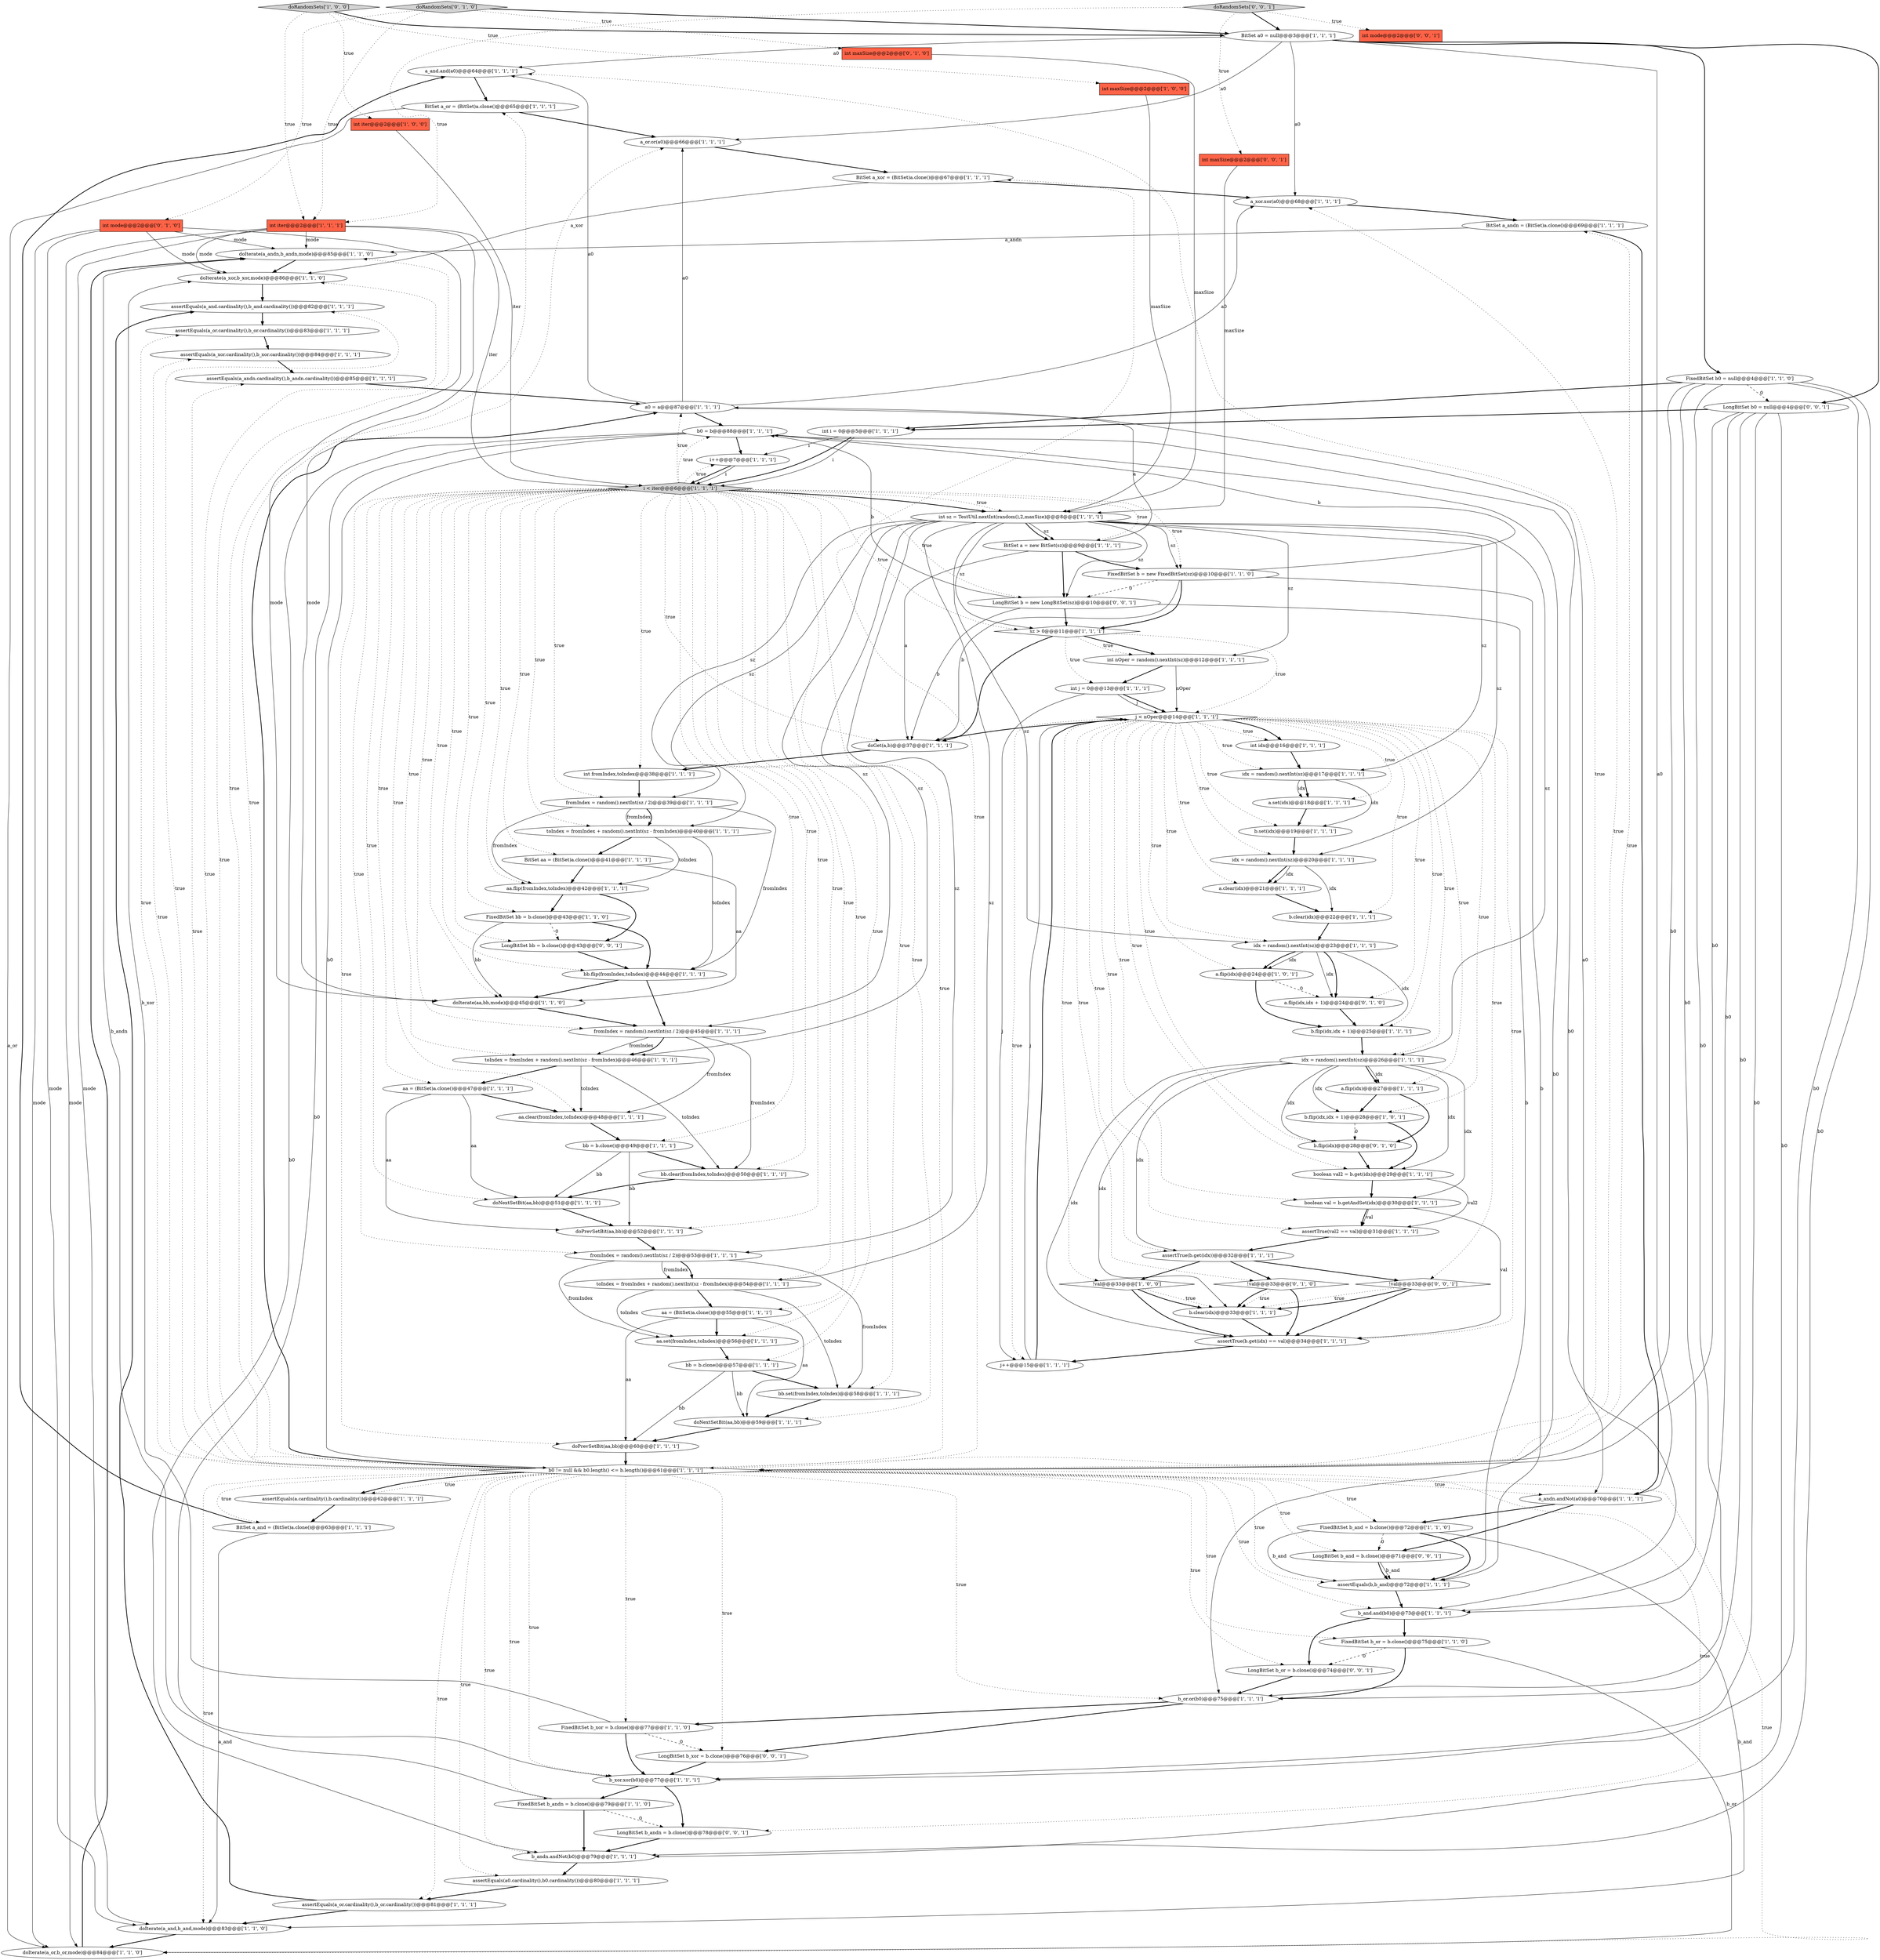 digraph {
6 [style = filled, label = "a_and.and(a0)@@@64@@@['1', '1', '1']", fillcolor = white, shape = ellipse image = "AAA0AAABBB1BBB"];
78 [style = filled, label = "b.flip(idx,idx + 1)@@@28@@@['1', '0', '1']", fillcolor = white, shape = ellipse image = "AAA0AAABBB1BBB"];
49 [style = filled, label = "int nOper = random().nextInt(sz)@@@12@@@['1', '1', '1']", fillcolor = white, shape = ellipse image = "AAA0AAABBB1BBB"];
71 [style = filled, label = "j < nOper@@@14@@@['1', '1', '1']", fillcolor = white, shape = diamond image = "AAA0AAABBB1BBB"];
29 [style = filled, label = "toIndex = fromIndex + random().nextInt(sz - fromIndex)@@@40@@@['1', '1', '1']", fillcolor = white, shape = ellipse image = "AAA0AAABBB1BBB"];
10 [style = filled, label = "fromIndex = random().nextInt(sz / 2)@@@53@@@['1', '1', '1']", fillcolor = white, shape = ellipse image = "AAA0AAABBB1BBB"];
15 [style = filled, label = "b_or.or(b0)@@@75@@@['1', '1', '1']", fillcolor = white, shape = ellipse image = "AAA0AAABBB1BBB"];
25 [style = filled, label = "assertEquals(a_or.cardinality(),b_or.cardinality())@@@83@@@['1', '1', '1']", fillcolor = white, shape = ellipse image = "AAA0AAABBB1BBB"];
33 [style = filled, label = "boolean val = b.getAndSet(idx)@@@30@@@['1', '1', '1']", fillcolor = white, shape = ellipse image = "AAA0AAABBB1BBB"];
95 [style = filled, label = "doRandomSets['0', '1', '0']", fillcolor = lightgray, shape = diamond image = "AAA0AAABBB2BBB"];
17 [style = filled, label = "a0 = a@@@87@@@['1', '1', '1']", fillcolor = white, shape = ellipse image = "AAA0AAABBB1BBB"];
28 [style = filled, label = "a.set(idx)@@@18@@@['1', '1', '1']", fillcolor = white, shape = ellipse image = "AAA0AAABBB1BBB"];
18 [style = filled, label = "!val@@@33@@@['1', '0', '0']", fillcolor = white, shape = diamond image = "AAA0AAABBB1BBB"];
96 [style = filled, label = "int mode@@@2@@@['0', '1', '0']", fillcolor = tomato, shape = box image = "AAA0AAABBB2BBB"];
39 [style = filled, label = "int i = 0@@@5@@@['1', '1', '1']", fillcolor = white, shape = ellipse image = "AAA0AAABBB1BBB"];
45 [style = filled, label = "int iter@@@2@@@['1', '0', '0']", fillcolor = tomato, shape = box image = "AAA0AAABBB1BBB"];
21 [style = filled, label = "a.clear(idx)@@@21@@@['1', '1', '1']", fillcolor = white, shape = ellipse image = "AAA0AAABBB1BBB"];
70 [style = filled, label = "b.set(idx)@@@19@@@['1', '1', '1']", fillcolor = white, shape = ellipse image = "AAA0AAABBB1BBB"];
51 [style = filled, label = "int fromIndex,toIndex@@@38@@@['1', '1', '1']", fillcolor = white, shape = ellipse image = "AAA0AAABBB1BBB"];
36 [style = filled, label = "sz > 0@@@11@@@['1', '1', '1']", fillcolor = white, shape = diamond image = "AAA0AAABBB1BBB"];
108 [style = filled, label = "LongBitSet b_and = b.clone()@@@71@@@['0', '0', '1']", fillcolor = white, shape = ellipse image = "AAA0AAABBB3BBB"];
43 [style = filled, label = "BitSet a_and = (BitSet)a.clone()@@@63@@@['1', '1', '1']", fillcolor = white, shape = ellipse image = "AAA0AAABBB1BBB"];
76 [style = filled, label = "idx = random().nextInt(sz)@@@17@@@['1', '1', '1']", fillcolor = white, shape = ellipse image = "AAA0AAABBB1BBB"];
55 [style = filled, label = "boolean val2 = b.get(idx)@@@29@@@['1', '1', '1']", fillcolor = white, shape = ellipse image = "AAA0AAABBB1BBB"];
54 [style = filled, label = "BitSet a_xor = (BitSet)a.clone()@@@67@@@['1', '1', '1']", fillcolor = white, shape = ellipse image = "AAA0AAABBB1BBB"];
74 [style = filled, label = "doIterate(aa,bb,mode)@@@45@@@['1', '1', '0']", fillcolor = white, shape = ellipse image = "AAA0AAABBB1BBB"];
88 [style = filled, label = "BitSet a0 = null@@@3@@@['1', '1', '1']", fillcolor = white, shape = ellipse image = "AAA0AAABBB1BBB"];
48 [style = filled, label = "a.flip(idx)@@@27@@@['1', '1', '1']", fillcolor = white, shape = ellipse image = "AAA0AAABBB1BBB"];
1 [style = filled, label = "i < iter@@@6@@@['1', '1', '1']", fillcolor = lightgray, shape = diamond image = "AAA0AAABBB1BBB"];
4 [style = filled, label = "aa = (BitSet)a.clone()@@@55@@@['1', '1', '1']", fillcolor = white, shape = ellipse image = "AAA0AAABBB1BBB"];
86 [style = filled, label = "assertTrue(val2 == val)@@@31@@@['1', '1', '1']", fillcolor = white, shape = ellipse image = "AAA0AAABBB1BBB"];
73 [style = filled, label = "i++@@@7@@@['1', '1', '1']", fillcolor = white, shape = ellipse image = "AAA0AAABBB1BBB"];
56 [style = filled, label = "int idx@@@16@@@['1', '1', '1']", fillcolor = white, shape = ellipse image = "AAA0AAABBB1BBB"];
83 [style = filled, label = "assertEquals(a_xor.cardinality(),b_xor.cardinality())@@@84@@@['1', '1', '1']", fillcolor = white, shape = ellipse image = "AAA0AAABBB1BBB"];
102 [style = filled, label = "LongBitSet bb = b.clone()@@@43@@@['0', '0', '1']", fillcolor = white, shape = ellipse image = "AAA0AAABBB3BBB"];
22 [style = filled, label = "aa.clear(fromIndex,toIndex)@@@48@@@['1', '1', '1']", fillcolor = white, shape = ellipse image = "AAA0AAABBB1BBB"];
89 [style = filled, label = "a_xor.xor(a0)@@@68@@@['1', '1', '1']", fillcolor = white, shape = ellipse image = "AAA0AAABBB1BBB"];
34 [style = filled, label = "assertEquals(a_or.cardinality(),b_or.cardinality())@@@81@@@['1', '1', '1']", fillcolor = white, shape = ellipse image = "AAA0AAABBB1BBB"];
99 [style = filled, label = "LongBitSet b = new LongBitSet(sz)@@@10@@@['0', '0', '1']", fillcolor = white, shape = ellipse image = "AAA0AAABBB3BBB"];
68 [style = filled, label = "idx = random().nextInt(sz)@@@23@@@['1', '1', '1']", fillcolor = white, shape = ellipse image = "AAA0AAABBB1BBB"];
57 [style = filled, label = "bb = b.clone()@@@57@@@['1', '1', '1']", fillcolor = white, shape = ellipse image = "AAA0AAABBB1BBB"];
14 [style = filled, label = "aa.flip(fromIndex,toIndex)@@@42@@@['1', '1', '1']", fillcolor = white, shape = ellipse image = "AAA0AAABBB1BBB"];
0 [style = filled, label = "assertEquals(a_andn.cardinality(),b_andn.cardinality())@@@85@@@['1', '1', '1']", fillcolor = white, shape = ellipse image = "AAA0AAABBB1BBB"];
100 [style = filled, label = "!val@@@33@@@['0', '0', '1']", fillcolor = white, shape = diamond image = "AAA0AAABBB3BBB"];
93 [style = filled, label = "int maxSize@@@2@@@['0', '1', '0']", fillcolor = tomato, shape = box image = "AAA0AAABBB2BBB"];
84 [style = filled, label = "FixedBitSet b = new FixedBitSet(sz)@@@10@@@['1', '1', '0']", fillcolor = white, shape = ellipse image = "AAA0AAABBB1BBB"];
50 [style = filled, label = "b.clear(idx)@@@22@@@['1', '1', '1']", fillcolor = white, shape = ellipse image = "AAA0AAABBB1BBB"];
81 [style = filled, label = "b.clear(idx)@@@33@@@['1', '1', '1']", fillcolor = white, shape = ellipse image = "AAA0AAABBB1BBB"];
80 [style = filled, label = "assertEquals(b,b_and)@@@72@@@['1', '1', '1']", fillcolor = white, shape = ellipse image = "AAA0AAABBB1BBB"];
72 [style = filled, label = "FixedBitSet bb = b.clone()@@@43@@@['1', '1', '0']", fillcolor = white, shape = ellipse image = "AAA0AAABBB1BBB"];
16 [style = filled, label = "b_xor.xor(b0)@@@77@@@['1', '1', '1']", fillcolor = white, shape = ellipse image = "AAA0AAABBB1BBB"];
38 [style = filled, label = "FixedBitSet b_xor = b.clone()@@@77@@@['1', '1', '0']", fillcolor = white, shape = ellipse image = "AAA0AAABBB1BBB"];
19 [style = filled, label = "toIndex = fromIndex + random().nextInt(sz - fromIndex)@@@54@@@['1', '1', '1']", fillcolor = white, shape = ellipse image = "AAA0AAABBB1BBB"];
77 [style = filled, label = "doPrevSetBit(aa,bb)@@@60@@@['1', '1', '1']", fillcolor = white, shape = ellipse image = "AAA0AAABBB1BBB"];
31 [style = filled, label = "aa = (BitSet)a.clone()@@@47@@@['1', '1', '1']", fillcolor = white, shape = ellipse image = "AAA0AAABBB1BBB"];
52 [style = filled, label = "aa.set(fromIndex,toIndex)@@@56@@@['1', '1', '1']", fillcolor = white, shape = ellipse image = "AAA0AAABBB1BBB"];
53 [style = filled, label = "doNextSetBit(aa,bb)@@@59@@@['1', '1', '1']", fillcolor = white, shape = ellipse image = "AAA0AAABBB1BBB"];
85 [style = filled, label = "b.flip(idx,idx + 1)@@@25@@@['1', '1', '1']", fillcolor = white, shape = ellipse image = "AAA0AAABBB1BBB"];
32 [style = filled, label = "int maxSize@@@2@@@['1', '0', '0']", fillcolor = tomato, shape = box image = "AAA0AAABBB1BBB"];
59 [style = filled, label = "BitSet aa = (BitSet)a.clone()@@@41@@@['1', '1', '1']", fillcolor = white, shape = ellipse image = "AAA0AAABBB1BBB"];
47 [style = filled, label = "b_andn.andNot(b0)@@@79@@@['1', '1', '1']", fillcolor = white, shape = ellipse image = "AAA0AAABBB1BBB"];
91 [style = filled, label = "bb.flip(fromIndex,toIndex)@@@44@@@['1', '1', '1']", fillcolor = white, shape = ellipse image = "AAA0AAABBB1BBB"];
69 [style = filled, label = "a_or.or(a0)@@@66@@@['1', '1', '1']", fillcolor = white, shape = ellipse image = "AAA0AAABBB1BBB"];
7 [style = filled, label = "toIndex = fromIndex + random().nextInt(sz - fromIndex)@@@46@@@['1', '1', '1']", fillcolor = white, shape = ellipse image = "AAA0AAABBB1BBB"];
61 [style = filled, label = "bb.clear(fromIndex,toIndex)@@@50@@@['1', '1', '1']", fillcolor = white, shape = ellipse image = "AAA0AAABBB1BBB"];
87 [style = filled, label = "assertTrue(b.get(idx) == val)@@@34@@@['1', '1', '1']", fillcolor = white, shape = ellipse image = "AAA0AAABBB1BBB"];
3 [style = filled, label = "BitSet a_or = (BitSet)a.clone()@@@65@@@['1', '1', '1']", fillcolor = white, shape = ellipse image = "AAA0AAABBB1BBB"];
26 [style = filled, label = "BitSet a = new BitSet(sz)@@@9@@@['1', '1', '1']", fillcolor = white, shape = ellipse image = "AAA0AAABBB1BBB"];
75 [style = filled, label = "doIterate(a_and,b_and,mode)@@@83@@@['1', '1', '0']", fillcolor = white, shape = ellipse image = "AAA0AAABBB1BBB"];
44 [style = filled, label = "bb.set(fromIndex,toIndex)@@@58@@@['1', '1', '1']", fillcolor = white, shape = ellipse image = "AAA0AAABBB1BBB"];
40 [style = filled, label = "int sz = TestUtil.nextInt(random(),2,maxSize)@@@8@@@['1', '1', '1']", fillcolor = white, shape = ellipse image = "AAA0AAABBB1BBB"];
27 [style = filled, label = "doIterate(a_andn,b_andn,mode)@@@85@@@['1', '1', '0']", fillcolor = white, shape = ellipse image = "AAA0AAABBB1BBB"];
9 [style = filled, label = "doPrevSetBit(aa,bb)@@@52@@@['1', '1', '1']", fillcolor = white, shape = ellipse image = "AAA0AAABBB1BBB"];
20 [style = filled, label = "doGet(a,b)@@@37@@@['1', '1', '1']", fillcolor = white, shape = ellipse image = "AAA0AAABBB1BBB"];
82 [style = filled, label = "bb = b.clone()@@@49@@@['1', '1', '1']", fillcolor = white, shape = ellipse image = "AAA0AAABBB1BBB"];
46 [style = filled, label = "fromIndex = random().nextInt(sz / 2)@@@45@@@['1', '1', '1']", fillcolor = white, shape = ellipse image = "AAA0AAABBB1BBB"];
101 [style = filled, label = "int maxSize@@@2@@@['0', '0', '1']", fillcolor = tomato, shape = box image = "AAA0AAABBB3BBB"];
94 [style = filled, label = "!val@@@33@@@['0', '1', '0']", fillcolor = white, shape = diamond image = "AAA0AAABBB2BBB"];
12 [style = filled, label = "idx = random().nextInt(sz)@@@20@@@['1', '1', '1']", fillcolor = white, shape = ellipse image = "AAA0AAABBB1BBB"];
41 [style = filled, label = "FixedBitSet b_andn = b.clone()@@@79@@@['1', '1', '0']", fillcolor = white, shape = ellipse image = "AAA0AAABBB1BBB"];
30 [style = filled, label = "assertEquals(a0.cardinality(),b0.cardinality())@@@80@@@['1', '1', '1']", fillcolor = white, shape = ellipse image = "AAA0AAABBB1BBB"];
60 [style = filled, label = "b_and.and(b0)@@@73@@@['1', '1', '1']", fillcolor = white, shape = ellipse image = "AAA0AAABBB1BBB"];
105 [style = filled, label = "LongBitSet b_or = b.clone()@@@74@@@['0', '0', '1']", fillcolor = white, shape = ellipse image = "AAA0AAABBB3BBB"];
23 [style = filled, label = "int j = 0@@@13@@@['1', '1', '1']", fillcolor = white, shape = ellipse image = "AAA0AAABBB1BBB"];
106 [style = filled, label = "LongBitSet b_xor = b.clone()@@@76@@@['0', '0', '1']", fillcolor = white, shape = ellipse image = "AAA0AAABBB3BBB"];
63 [style = filled, label = "doIterate(a_or,b_or,mode)@@@84@@@['1', '1', '0']", fillcolor = white, shape = ellipse image = "AAA0AAABBB1BBB"];
67 [style = filled, label = "a_andn.andNot(a0)@@@70@@@['1', '1', '1']", fillcolor = white, shape = ellipse image = "AAA0AAABBB1BBB"];
8 [style = filled, label = "j++@@@15@@@['1', '1', '1']", fillcolor = white, shape = ellipse image = "AAA0AAABBB1BBB"];
90 [style = filled, label = "doIterate(a_xor,b_xor,mode)@@@86@@@['1', '1', '0']", fillcolor = white, shape = ellipse image = "AAA0AAABBB1BBB"];
58 [style = filled, label = "a.flip(idx)@@@24@@@['1', '0', '1']", fillcolor = white, shape = ellipse image = "AAA0AAABBB1BBB"];
37 [style = filled, label = "idx = random().nextInt(sz)@@@26@@@['1', '1', '1']", fillcolor = white, shape = ellipse image = "AAA0AAABBB1BBB"];
42 [style = filled, label = "b0 = b@@@88@@@['1', '1', '1']", fillcolor = white, shape = ellipse image = "AAA0AAABBB1BBB"];
65 [style = filled, label = "doRandomSets['1', '0', '0']", fillcolor = lightgray, shape = diamond image = "AAA0AAABBB1BBB"];
35 [style = filled, label = "assertTrue(b.get(idx))@@@32@@@['1', '1', '1']", fillcolor = white, shape = ellipse image = "AAA0AAABBB1BBB"];
104 [style = filled, label = "int mode@@@2@@@['0', '0', '1']", fillcolor = tomato, shape = box image = "AAA0AAABBB3BBB"];
107 [style = filled, label = "doRandomSets['0', '0', '1']", fillcolor = lightgray, shape = diamond image = "AAA0AAABBB3BBB"];
109 [style = filled, label = "LongBitSet b0 = null@@@4@@@['0', '0', '1']", fillcolor = white, shape = ellipse image = "AAA0AAABBB3BBB"];
5 [style = filled, label = "assertEquals(a_and.cardinality(),b_and.cardinality())@@@82@@@['1', '1', '1']", fillcolor = white, shape = ellipse image = "AAA0AAABBB1BBB"];
2 [style = filled, label = "FixedBitSet b0 = null@@@4@@@['1', '1', '0']", fillcolor = white, shape = ellipse image = "AAA0AAABBB1BBB"];
64 [style = filled, label = "int iter@@@2@@@['1', '1', '1']", fillcolor = tomato, shape = box image = "AAA0AAABBB1BBB"];
79 [style = filled, label = "fromIndex = random().nextInt(sz / 2)@@@39@@@['1', '1', '1']", fillcolor = white, shape = ellipse image = "AAA0AAABBB1BBB"];
62 [style = filled, label = "BitSet a_andn = (BitSet)a.clone()@@@69@@@['1', '1', '1']", fillcolor = white, shape = ellipse image = "AAA0AAABBB1BBB"];
13 [style = filled, label = "b0 != null && b0.length() <= b.length()@@@61@@@['1', '1', '1']", fillcolor = white, shape = diamond image = "AAA0AAABBB1BBB"];
11 [style = filled, label = "assertEquals(a.cardinality(),b.cardinality())@@@62@@@['1', '1', '1']", fillcolor = white, shape = ellipse image = "AAA0AAABBB1BBB"];
66 [style = filled, label = "doNextSetBit(aa,bb)@@@51@@@['1', '1', '1']", fillcolor = white, shape = ellipse image = "AAA0AAABBB1BBB"];
92 [style = filled, label = "FixedBitSet b_or = b.clone()@@@75@@@['1', '1', '0']", fillcolor = white, shape = ellipse image = "AAA0AAABBB1BBB"];
98 [style = filled, label = "a.flip(idx,idx + 1)@@@24@@@['0', '1', '0']", fillcolor = white, shape = ellipse image = "AAA1AAABBB2BBB"];
24 [style = filled, label = "FixedBitSet b_and = b.clone()@@@72@@@['1', '1', '0']", fillcolor = white, shape = ellipse image = "AAA0AAABBB1BBB"];
97 [style = filled, label = "b.flip(idx)@@@28@@@['0', '1', '0']", fillcolor = white, shape = ellipse image = "AAA1AAABBB2BBB"];
103 [style = filled, label = "LongBitSet b_andn = b.clone()@@@78@@@['0', '0', '1']", fillcolor = white, shape = ellipse image = "AAA0AAABBB3BBB"];
73->1 [style = bold, label=""];
78->97 [style = dashed, label="0"];
96->75 [style = solid, label="mode"];
49->71 [style = solid, label="nOper"];
40->19 [style = solid, label="sz"];
42->15 [style = solid, label="b0"];
74->46 [style = bold, label=""];
37->97 [style = solid, label="idx"];
36->20 [style = bold, label=""];
64->74 [style = solid, label="mode"];
101->40 [style = solid, label="maxSize"];
10->19 [style = solid, label="fromIndex"];
71->87 [style = dotted, label="true"];
13->60 [style = dotted, label="true"];
84->42 [style = solid, label="b"];
40->26 [style = solid, label="sz"];
71->94 [style = dotted, label="true"];
8->71 [style = solid, label="j"];
1->84 [style = dotted, label="true"];
40->84 [style = solid, label="sz"];
62->27 [style = solid, label="a_andn"];
68->85 [style = solid, label="idx"];
13->0 [style = dotted, label="true"];
1->20 [style = dotted, label="true"];
71->55 [style = dotted, label="true"];
4->53 [style = solid, label="aa"];
10->44 [style = solid, label="fromIndex"];
80->60 [style = bold, label=""];
76->28 [style = solid, label="idx"];
71->35 [style = dotted, label="true"];
37->48 [style = bold, label=""];
57->44 [style = bold, label=""];
59->74 [style = solid, label="aa"];
16->41 [style = bold, label=""];
37->55 [style = solid, label="idx"];
97->55 [style = bold, label=""];
13->43 [style = dotted, label="true"];
1->7 [style = dotted, label="true"];
71->50 [style = dotted, label="true"];
31->22 [style = bold, label=""];
4->77 [style = solid, label="aa"];
38->16 [style = bold, label=""];
13->25 [style = dotted, label="true"];
57->77 [style = solid, label="bb"];
16->103 [style = bold, label=""];
4->52 [style = bold, label=""];
46->22 [style = solid, label="fromIndex"];
13->3 [style = dotted, label="true"];
0->17 [style = bold, label=""];
13->27 [style = dotted, label="true"];
18->81 [style = bold, label=""];
45->1 [style = solid, label="iter"];
36->23 [style = dotted, label="true"];
64->1 [style = solid, label="iter"];
84->99 [style = dashed, label="0"];
43->75 [style = solid, label="a_and"];
1->51 [style = dotted, label="true"];
78->55 [style = bold, label=""];
99->20 [style = solid, label="b"];
36->49 [style = bold, label=""];
106->16 [style = bold, label=""];
82->61 [style = bold, label=""];
58->98 [style = dashed, label="0"];
86->35 [style = bold, label=""];
13->47 [style = dotted, label="true"];
19->4 [style = bold, label=""];
55->33 [style = bold, label=""];
40->79 [style = solid, label="sz"];
69->54 [style = bold, label=""];
23->71 [style = bold, label=""];
98->85 [style = bold, label=""];
7->22 [style = solid, label="toIndex"];
40->36 [style = solid, label="sz"];
40->76 [style = solid, label="sz"];
13->83 [style = dotted, label="true"];
1->17 [style = dotted, label="true"];
39->1 [style = bold, label=""];
18->81 [style = dotted, label="true"];
108->80 [style = solid, label="b_and"];
48->97 [style = bold, label=""];
90->5 [style = bold, label=""];
88->6 [style = solid, label="a0"];
17->42 [style = bold, label=""];
1->14 [style = dotted, label="true"];
79->91 [style = solid, label="fromIndex"];
88->2 [style = bold, label=""];
13->75 [style = dotted, label="true"];
88->89 [style = solid, label="a0"];
71->76 [style = dotted, label="true"];
95->93 [style = dotted, label="true"];
40->10 [style = solid, label="sz"];
57->53 [style = solid, label="bb"];
60->105 [style = bold, label=""];
107->88 [style = bold, label=""];
23->8 [style = solid, label="j"];
46->61 [style = solid, label="fromIndex"];
17->67 [style = solid, label="a0"];
109->16 [style = solid, label="b0"];
41->47 [style = bold, label=""];
1->52 [style = dotted, label="true"];
81->87 [style = bold, label=""];
72->91 [style = bold, label=""];
64->63 [style = solid, label="mode"];
10->52 [style = solid, label="fromIndex"];
18->87 [style = bold, label=""];
71->28 [style = dotted, label="true"];
100->87 [style = bold, label=""];
2->60 [style = solid, label="b0"];
48->78 [style = bold, label=""];
13->30 [style = dotted, label="true"];
3->63 [style = solid, label="a_or"];
76->28 [style = bold, label=""];
13->92 [style = dotted, label="true"];
70->12 [style = bold, label=""];
71->33 [style = dotted, label="true"];
24->80 [style = bold, label=""];
100->81 [style = dotted, label="true"];
11->43 [style = bold, label=""];
1->9 [style = dotted, label="true"];
65->45 [style = dotted, label="true"];
46->7 [style = solid, label="fromIndex"];
107->101 [style = dotted, label="true"];
13->24 [style = dotted, label="true"];
14->72 [style = bold, label=""];
40->68 [style = solid, label="sz"];
42->60 [style = solid, label="b0"];
1->19 [style = dotted, label="true"];
56->76 [style = bold, label=""];
99->42 [style = solid, label="b"];
13->69 [style = dotted, label="true"];
91->74 [style = bold, label=""];
68->98 [style = bold, label=""];
37->78 [style = solid, label="idx"];
95->64 [style = dotted, label="true"];
95->88 [style = bold, label=""];
26->20 [style = solid, label="a"];
2->39 [style = bold, label=""];
41->27 [style = solid, label="b_andn"];
96->90 [style = solid, label="mode"];
109->13 [style = solid, label="b0"];
21->50 [style = bold, label=""];
13->17 [style = bold, label=""];
99->36 [style = bold, label=""];
1->61 [style = dotted, label="true"];
102->91 [style = bold, label=""];
79->14 [style = solid, label="fromIndex"];
71->68 [style = dotted, label="true"];
2->15 [style = solid, label="b0"];
26->99 [style = bold, label=""];
40->49 [style = solid, label="sz"];
1->44 [style = dotted, label="true"];
1->74 [style = dotted, label="true"];
65->64 [style = dotted, label="true"];
71->37 [style = dotted, label="true"];
1->10 [style = dotted, label="true"];
1->53 [style = dotted, label="true"];
24->80 [style = solid, label="b_and"];
71->21 [style = dotted, label="true"];
85->37 [style = bold, label=""];
1->40 [style = dotted, label="true"];
96->63 [style = solid, label="mode"];
109->39 [style = bold, label=""];
12->21 [style = bold, label=""];
33->86 [style = bold, label=""];
96->27 [style = solid, label="mode"];
41->103 [style = dashed, label="0"];
12->50 [style = solid, label="idx"];
71->56 [style = bold, label=""];
10->19 [style = bold, label=""];
13->89 [style = dotted, label="true"];
2->47 [style = solid, label="b0"];
71->85 [style = dotted, label="true"];
13->34 [style = dotted, label="true"];
35->94 [style = bold, label=""];
64->90 [style = solid, label="mode"];
34->75 [style = bold, label=""];
107->104 [style = dotted, label="true"];
71->78 [style = dotted, label="true"];
36->71 [style = dotted, label="true"];
68->58 [style = solid, label="idx"];
84->36 [style = bold, label=""];
42->47 [style = solid, label="b0"];
1->46 [style = dotted, label="true"];
61->66 [style = bold, label=""];
105->15 [style = bold, label=""];
76->70 [style = solid, label="idx"];
68->98 [style = solid, label="idx"];
67->108 [style = bold, label=""];
72->74 [style = solid, label="bb"];
52->57 [style = bold, label=""];
84->20 [style = solid, label="b"];
71->18 [style = dotted, label="true"];
71->70 [style = dotted, label="true"];
1->42 [style = dotted, label="true"];
37->48 [style = solid, label="idx"];
19->52 [style = solid, label="toIndex"];
94->81 [style = bold, label=""];
13->67 [style = dotted, label="true"];
24->108 [style = dashed, label="0"];
35->18 [style = bold, label=""];
28->70 [style = bold, label=""];
72->102 [style = dashed, label="0"];
39->73 [style = solid, label="i"];
40->46 [style = solid, label="sz"];
25->83 [style = bold, label=""];
68->58 [style = bold, label=""];
92->105 [style = dashed, label="0"];
95->96 [style = dotted, label="true"];
23->71 [style = solid, label="j"];
1->73 [style = dotted, label="true"];
33->87 [style = solid, label="val"];
35->100 [style = bold, label=""];
43->6 [style = bold, label=""];
15->38 [style = bold, label=""];
109->15 [style = solid, label="b0"];
82->66 [style = solid, label="bb"];
13->16 [style = dotted, label="true"];
13->103 [style = dotted, label="true"];
58->85 [style = bold, label=""];
7->61 [style = solid, label="toIndex"];
27->90 [style = bold, label=""];
20->51 [style = bold, label=""];
1->13 [style = dotted, label="true"];
1->26 [style = dotted, label="true"];
103->47 [style = bold, label=""];
13->15 [style = dotted, label="true"];
1->4 [style = dotted, label="true"];
13->6 [style = dotted, label="true"];
30->34 [style = bold, label=""];
37->35 [style = solid, label="idx"];
88->69 [style = solid, label="a0"];
51->79 [style = bold, label=""];
71->12 [style = dotted, label="true"];
13->11 [style = dotted, label="true"];
22->82 [style = bold, label=""];
65->88 [style = bold, label=""];
26->84 [style = bold, label=""];
88->109 [style = bold, label=""];
7->31 [style = bold, label=""];
49->23 [style = bold, label=""];
6->3 [style = bold, label=""];
107->64 [style = dotted, label="true"];
38->90 [style = solid, label="b_xor"];
17->69 [style = solid, label="a0"];
44->53 [style = bold, label=""];
42->13 [style = solid, label="b0"];
1->102 [style = dotted, label="true"];
36->49 [style = dotted, label="true"];
75->63 [style = bold, label=""];
109->60 [style = solid, label="b0"];
64->75 [style = solid, label="mode"];
71->56 [style = dotted, label="true"];
37->87 [style = solid, label="idx"];
15->106 [style = bold, label=""];
1->22 [style = dotted, label="true"];
2->109 [style = dashed, label="0"];
3->69 [style = bold, label=""];
73->1 [style = solid, label="i"];
40->99 [style = solid, label="sz"];
109->47 [style = solid, label="b0"];
54->90 [style = solid, label="a_xor"];
93->40 [style = solid, label="maxSize"];
54->89 [style = bold, label=""];
63->27 [style = bold, label=""];
1->79 [style = dotted, label="true"];
13->80 [style = dotted, label="true"];
108->80 [style = bold, label=""];
100->81 [style = bold, label=""];
1->72 [style = dotted, label="true"];
71->98 [style = dotted, label="true"];
1->31 [style = dotted, label="true"];
71->100 [style = dotted, label="true"];
71->97 [style = dotted, label="true"];
55->86 [style = solid, label="val2"];
8->71 [style = bold, label=""];
13->63 [style = dotted, label="true"];
99->80 [style = solid, label="b"];
40->37 [style = solid, label="sz"];
29->14 [style = solid, label="toIndex"];
31->66 [style = solid, label="aa"];
50->68 [style = bold, label=""];
13->106 [style = dotted, label="true"];
40->29 [style = solid, label="sz"];
47->30 [style = bold, label=""];
13->105 [style = dotted, label="true"];
71->48 [style = dotted, label="true"];
82->9 [style = solid, label="bb"];
1->66 [style = dotted, label="true"];
13->11 [style = bold, label=""];
87->8 [style = bold, label=""];
13->38 [style = dotted, label="true"];
94->87 [style = bold, label=""];
88->67 [style = solid, label="a0"];
67->24 [style = bold, label=""];
79->29 [style = solid, label="fromIndex"];
62->67 [style = bold, label=""];
29->59 [style = bold, label=""];
1->57 [style = dotted, label="true"];
1->82 [style = dotted, label="true"];
2->16 [style = solid, label="b0"];
24->75 [style = solid, label="b_and"];
38->106 [style = dashed, label="0"];
1->29 [style = dotted, label="true"];
13->90 [style = dotted, label="true"];
92->15 [style = bold, label=""];
13->108 [style = dotted, label="true"];
71->86 [style = dotted, label="true"];
33->86 [style = solid, label="val"];
94->81 [style = dotted, label="true"];
60->92 [style = bold, label=""];
1->40 [style = bold, label=""];
29->91 [style = solid, label="toIndex"];
46->7 [style = bold, label=""];
1->77 [style = dotted, label="true"];
9->10 [style = bold, label=""];
17->89 [style = solid, label="a0"];
13->41 [style = dotted, label="true"];
79->29 [style = bold, label=""];
83->0 [style = bold, label=""];
1->99 [style = dotted, label="true"];
1->91 [style = dotted, label="true"];
40->12 [style = solid, label="sz"];
1->59 [style = dotted, label="true"];
71->58 [style = dotted, label="true"];
37->33 [style = solid, label="idx"];
42->73 [style = bold, label=""];
13->62 [style = dotted, label="true"];
64->27 [style = solid, label="mode"];
40->26 [style = bold, label=""];
40->7 [style = solid, label="sz"];
91->46 [style = bold, label=""];
59->14 [style = bold, label=""];
32->40 [style = solid, label="maxSize"];
42->16 [style = solid, label="b0"];
84->80 [style = solid, label="b"];
66->9 [style = bold, label=""];
71->8 [style = dotted, label="true"];
89->62 [style = bold, label=""];
2->13 [style = solid, label="b0"];
19->44 [style = solid, label="toIndex"];
92->63 [style = solid, label="b_or"];
77->13 [style = bold, label=""];
17->6 [style = solid, label="a0"];
34->5 [style = bold, label=""];
1->36 [style = dotted, label="true"];
14->102 [style = bold, label=""];
37->81 [style = solid, label="idx"];
96->74 [style = solid, label="mode"];
26->17 [style = solid, label="a"];
5->25 [style = bold, label=""];
53->77 [style = bold, label=""];
71->20 [style = bold, label=""];
31->9 [style = solid, label="aa"];
13->5 [style = dotted, label="true"];
65->32 [style = dotted, label="true"];
13->54 [style = dotted, label="true"];
39->1 [style = solid, label="i"];
12->21 [style = solid, label="idx"];
}
